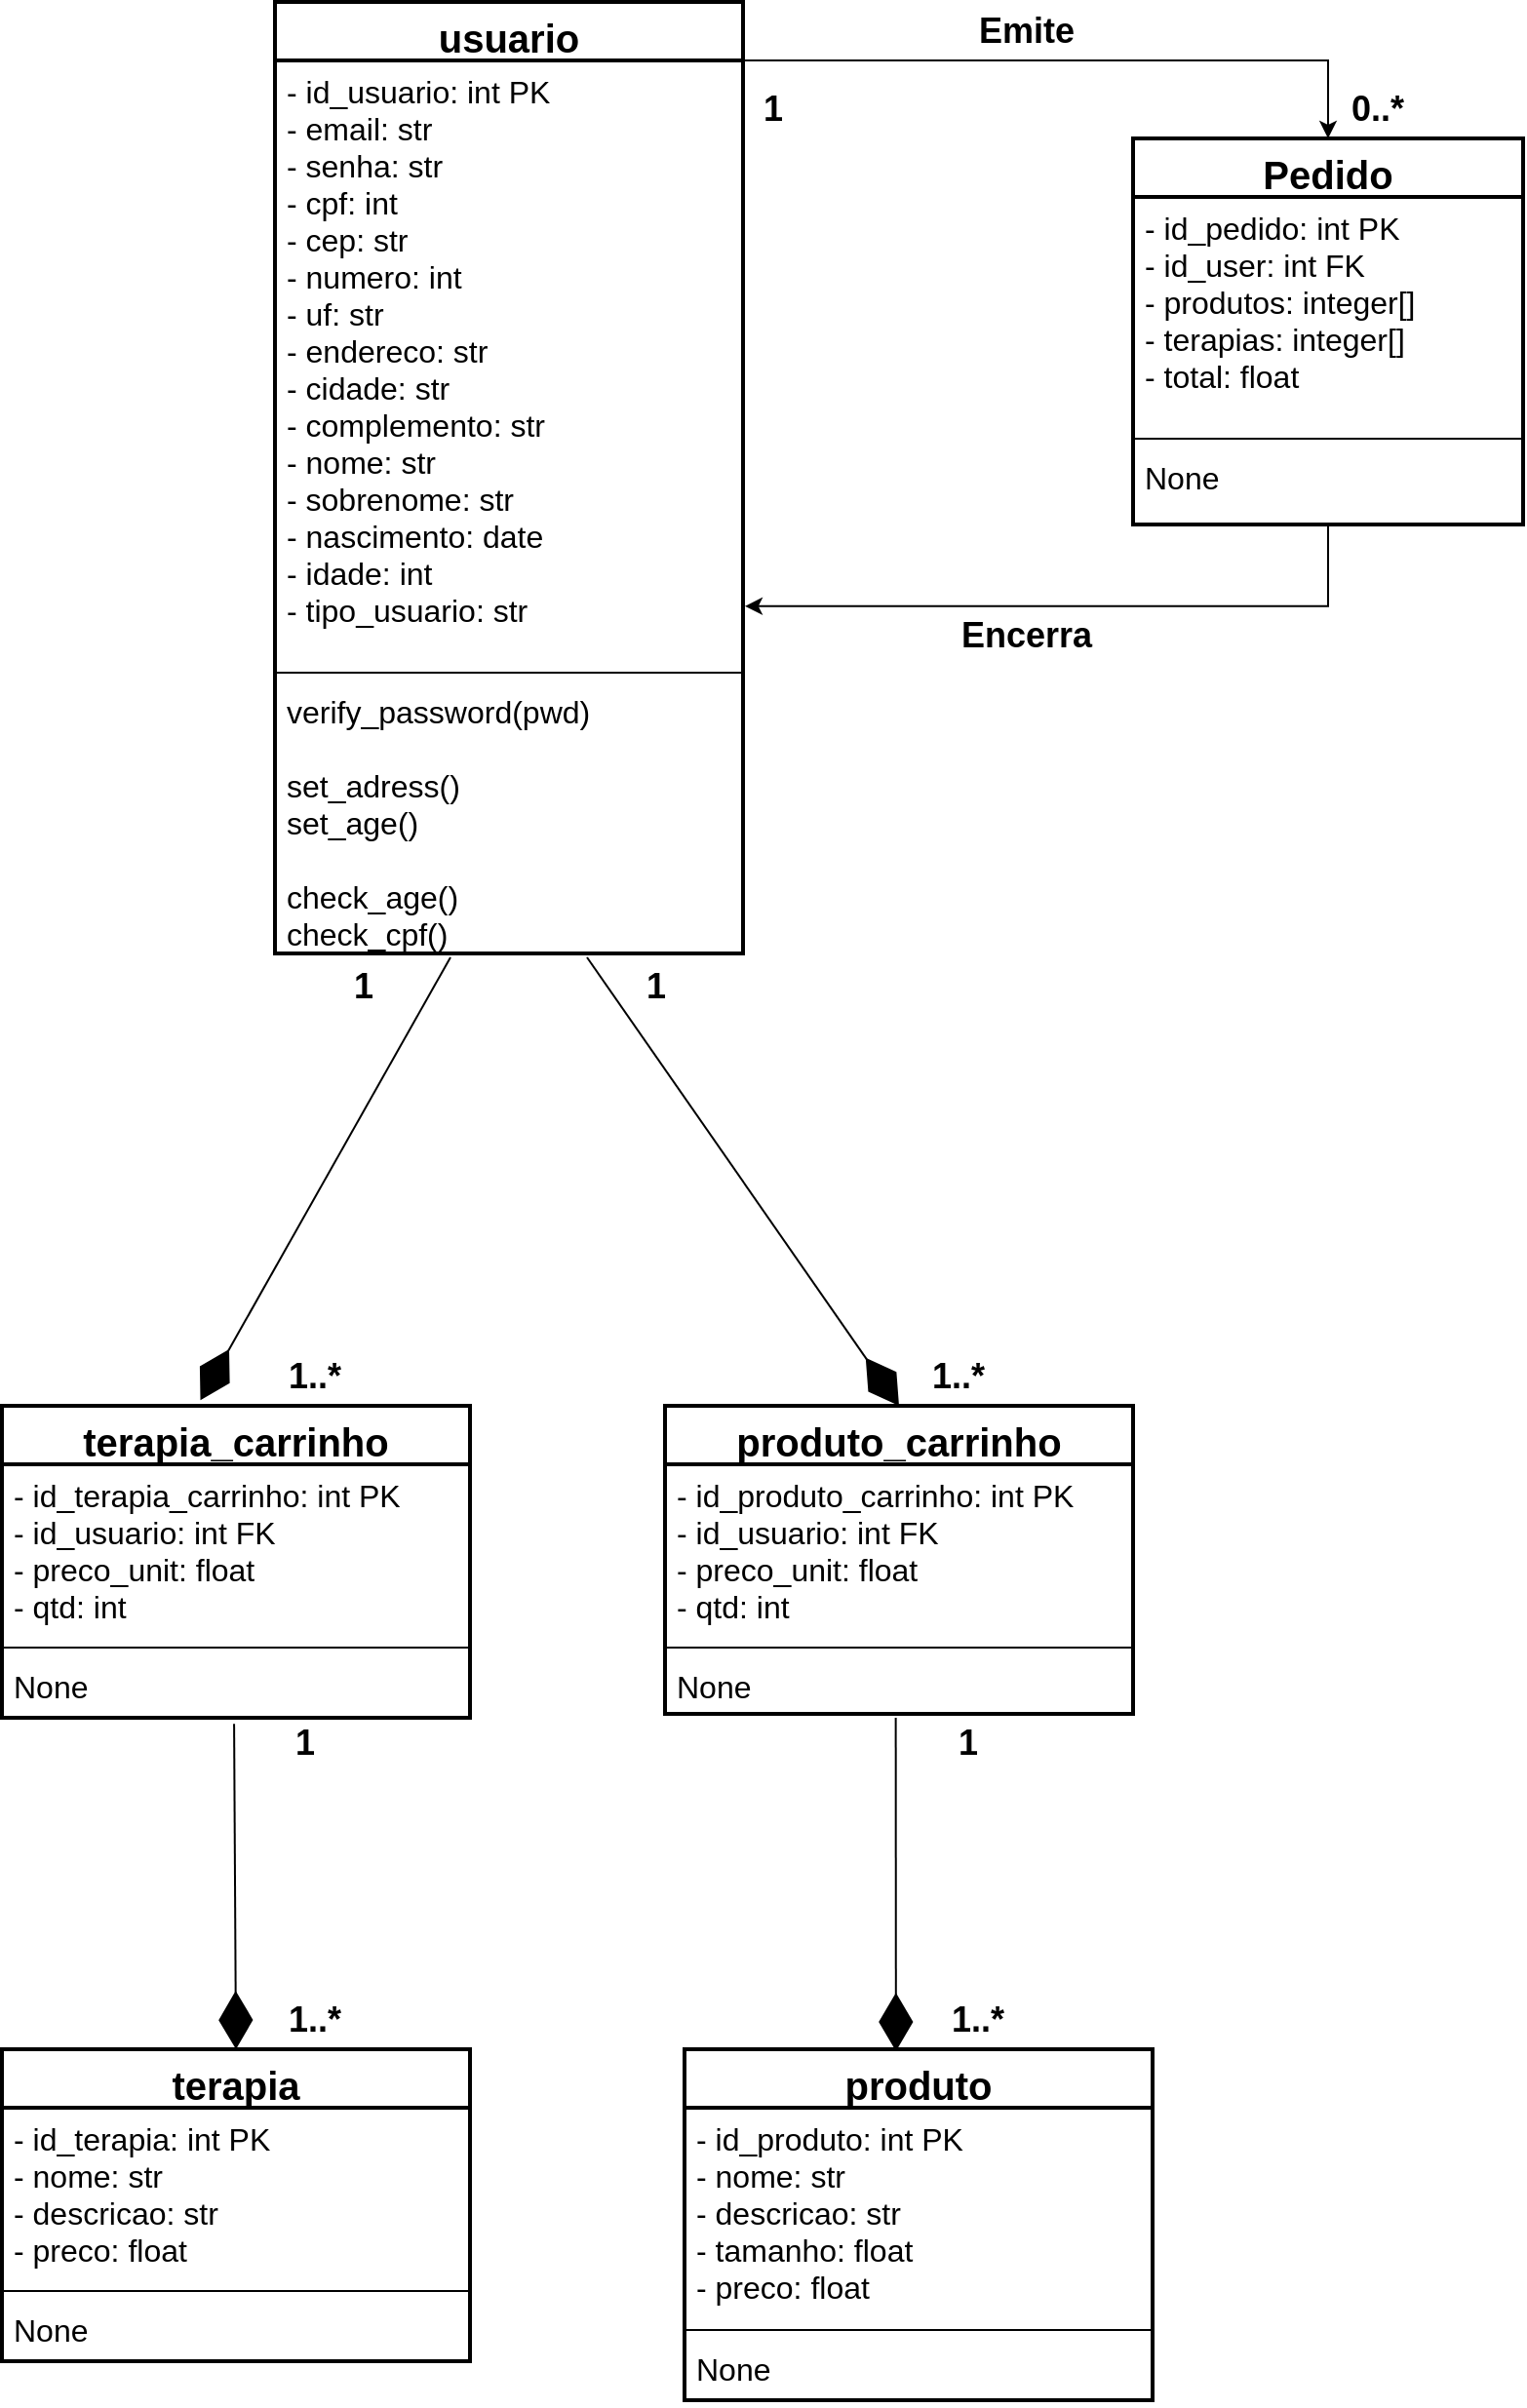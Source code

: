 <mxfile version="15.8.4" type="device" pages="3"><diagram id="fntY5NJteIdh2mDkMQc7" name="UML"><mxGraphModel dx="1350" dy="1978" grid="1" gridSize="10" guides="1" tooltips="1" connect="1" arrows="1" fold="1" page="1" pageScale="1" pageWidth="850" pageHeight="1100" math="0" shadow="0"><root><mxCell id="0"/><mxCell id="1" parent="0"/><mxCell id="HS4yT8Spio_Xcdn0OzpL-2" value="usuario" style="swimlane;fontStyle=1;align=center;verticalAlign=top;childLayout=stackLayout;horizontal=1;startSize=30;horizontalStack=0;resizeParent=1;resizeParentMax=0;resizeLast=0;collapsible=1;marginBottom=0;strokeWidth=2;fontSize=20;" parent="1" vertex="1"><mxGeometry x="520" y="-1070" width="240" height="488" as="geometry"/></mxCell><mxCell id="HS4yT8Spio_Xcdn0OzpL-3" value="- id_usuario: int PK&#10;- email: str&#10;- senha: str&#10;- cpf: int&#10;- cep: str&#10;- numero: int&#10;- uf: str&#10;- endereco: str&#10;- cidade: str&#10;- complemento: str&#10;- nome: str&#10;- sobrenome: str&#10;- nascimento: date&#10;- idade: int&#10;- tipo_usuario: str&#10;" style="text;strokeColor=none;fillColor=none;align=left;verticalAlign=top;spacingLeft=4;spacingRight=4;overflow=hidden;rotatable=0;points=[[0,0.5],[1,0.5]];portConstraint=eastwest;fontSize=16;" parent="HS4yT8Spio_Xcdn0OzpL-2" vertex="1"><mxGeometry y="30" width="240" height="310" as="geometry"/></mxCell><mxCell id="HS4yT8Spio_Xcdn0OzpL-4" value="" style="line;strokeWidth=1;fillColor=none;align=left;verticalAlign=middle;spacingTop=-1;spacingLeft=3;spacingRight=3;rotatable=0;labelPosition=right;points=[];portConstraint=eastwest;" parent="HS4yT8Spio_Xcdn0OzpL-2" vertex="1"><mxGeometry y="340" width="240" height="8" as="geometry"/></mxCell><mxCell id="HS4yT8Spio_Xcdn0OzpL-5" value="verify_password(pwd)&#10;&#10;set_adress()&#10;set_age()&#10;&#10;check_age()&#10;check_cpf()" style="text;strokeColor=none;fillColor=none;align=left;verticalAlign=top;spacingLeft=4;spacingRight=4;overflow=hidden;rotatable=0;points=[[0,0.5],[1,0.5]];portConstraint=eastwest;fontSize=16;" parent="HS4yT8Spio_Xcdn0OzpL-2" vertex="1"><mxGeometry y="348" width="240" height="140" as="geometry"/></mxCell><mxCell id="HS4yT8Spio_Xcdn0OzpL-10" value="produto" style="swimlane;fontStyle=1;align=center;verticalAlign=top;childLayout=stackLayout;horizontal=1;startSize=30;horizontalStack=0;resizeParent=1;resizeParentMax=0;resizeLast=0;collapsible=1;marginBottom=0;strokeWidth=2;fontSize=20;" parent="1" vertex="1"><mxGeometry x="730" y="-20" width="240" height="180" as="geometry"/></mxCell><mxCell id="HS4yT8Spio_Xcdn0OzpL-11" value="- id_produto: int PK&#10;- nome: str&#10;- descricao: str&#10;- tamanho: float&#10;- preco: float" style="text;strokeColor=none;fillColor=none;align=left;verticalAlign=top;spacingLeft=4;spacingRight=4;overflow=hidden;rotatable=0;points=[[0,0.5],[1,0.5]];portConstraint=eastwest;fontSize=16;" parent="HS4yT8Spio_Xcdn0OzpL-10" vertex="1"><mxGeometry y="30" width="240" height="110" as="geometry"/></mxCell><mxCell id="HS4yT8Spio_Xcdn0OzpL-12" value="" style="line;strokeWidth=1;fillColor=none;align=left;verticalAlign=middle;spacingTop=-1;spacingLeft=3;spacingRight=3;rotatable=0;labelPosition=right;points=[];portConstraint=eastwest;" parent="HS4yT8Spio_Xcdn0OzpL-10" vertex="1"><mxGeometry y="140" width="240" height="8" as="geometry"/></mxCell><mxCell id="HS4yT8Spio_Xcdn0OzpL-13" value="None" style="text;strokeColor=none;fillColor=none;align=left;verticalAlign=top;spacingLeft=4;spacingRight=4;overflow=hidden;rotatable=0;points=[[0,0.5],[1,0.5]];portConstraint=eastwest;fontSize=16;" parent="HS4yT8Spio_Xcdn0OzpL-10" vertex="1"><mxGeometry y="148" width="240" height="32" as="geometry"/></mxCell><mxCell id="Gp-Db6qw6VSTPyxpms0F-9" style="rounded=0;jumpSize=6;orthogonalLoop=1;jettySize=auto;html=1;entryX=0.5;entryY=0;entryDx=0;entryDy=0;fontSize=11;startArrow=none;startFill=0;endArrow=diamondThin;endFill=1;endSize=27;targetPerimeterSpacing=0;strokeColor=#000000;strokeWidth=1;verticalAlign=middle;sourcePerimeterSpacing=0;exitX=0.496;exitY=1.098;exitDx=0;exitDy=0;exitPerimeter=0;" parent="1" source="JqyD_HuYmGpgEK3dpyxA-4" target="HS4yT8Spio_Xcdn0OzpL-14" edge="1"><mxGeometry relative="1" as="geometry"><mxPoint x="488" y="-180" as="sourcePoint"/></mxGeometry></mxCell><mxCell id="HS4yT8Spio_Xcdn0OzpL-14" value="terapia" style="swimlane;fontStyle=1;align=center;verticalAlign=top;childLayout=stackLayout;horizontal=1;startSize=30;horizontalStack=0;resizeParent=1;resizeParentMax=0;resizeLast=0;collapsible=1;marginBottom=0;strokeWidth=2;fontSize=20;" parent="1" vertex="1"><mxGeometry x="380" y="-20" width="240" height="160" as="geometry"/></mxCell><mxCell id="HS4yT8Spio_Xcdn0OzpL-15" value="- id_terapia: int PK&#10;- nome: str&#10;- descricao: str&#10;- preco: float&#10;" style="text;strokeColor=none;fillColor=none;align=left;verticalAlign=top;spacingLeft=4;spacingRight=4;overflow=hidden;rotatable=0;points=[[0,0.5],[1,0.5]];portConstraint=eastwest;fontSize=16;" parent="HS4yT8Spio_Xcdn0OzpL-14" vertex="1"><mxGeometry y="30" width="240" height="90" as="geometry"/></mxCell><mxCell id="HS4yT8Spio_Xcdn0OzpL-16" value="" style="line;strokeWidth=1;fillColor=none;align=left;verticalAlign=middle;spacingTop=-1;spacingLeft=3;spacingRight=3;rotatable=0;labelPosition=right;points=[];portConstraint=eastwest;" parent="HS4yT8Spio_Xcdn0OzpL-14" vertex="1"><mxGeometry y="120" width="240" height="8" as="geometry"/></mxCell><mxCell id="HS4yT8Spio_Xcdn0OzpL-17" value="None" style="text;strokeColor=none;fillColor=none;align=left;verticalAlign=top;spacingLeft=4;spacingRight=4;overflow=hidden;rotatable=0;points=[[0,0.5],[1,0.5]];portConstraint=eastwest;fontSize=16;" parent="HS4yT8Spio_Xcdn0OzpL-14" vertex="1"><mxGeometry y="128" width="240" height="32" as="geometry"/></mxCell><mxCell id="JqyD_HuYmGpgEK3dpyxA-1" value="terapia_carrinho" style="swimlane;fontStyle=1;align=center;verticalAlign=top;childLayout=stackLayout;horizontal=1;startSize=30;horizontalStack=0;resizeParent=1;resizeParentMax=0;resizeLast=0;collapsible=1;marginBottom=0;strokeWidth=2;fontSize=20;" parent="1" vertex="1"><mxGeometry x="380" y="-350" width="240" height="160" as="geometry"/></mxCell><mxCell id="JqyD_HuYmGpgEK3dpyxA-2" value="- id_terapia_carrinho: int PK&#10;- id_usuario: int FK&#10;- preco_unit: float&#10;- qtd: int" style="text;strokeColor=none;fillColor=none;align=left;verticalAlign=top;spacingLeft=4;spacingRight=4;overflow=hidden;rotatable=0;points=[[0,0.5],[1,0.5]];portConstraint=eastwest;fontSize=16;" parent="JqyD_HuYmGpgEK3dpyxA-1" vertex="1"><mxGeometry y="30" width="240" height="90" as="geometry"/></mxCell><mxCell id="JqyD_HuYmGpgEK3dpyxA-3" value="" style="line;strokeWidth=1;fillColor=none;align=left;verticalAlign=middle;spacingTop=-1;spacingLeft=3;spacingRight=3;rotatable=0;labelPosition=right;points=[];portConstraint=eastwest;" parent="JqyD_HuYmGpgEK3dpyxA-1" vertex="1"><mxGeometry y="120" width="240" height="8" as="geometry"/></mxCell><mxCell id="JqyD_HuYmGpgEK3dpyxA-4" value="None" style="text;strokeColor=none;fillColor=none;align=left;verticalAlign=top;spacingLeft=4;spacingRight=4;overflow=hidden;rotatable=0;points=[[0,0.5],[1,0.5]];portConstraint=eastwest;fontSize=16;" parent="JqyD_HuYmGpgEK3dpyxA-1" vertex="1"><mxGeometry y="128" width="240" height="32" as="geometry"/></mxCell><mxCell id="JqyD_HuYmGpgEK3dpyxA-7" value="produto_carrinho" style="swimlane;fontStyle=1;align=center;verticalAlign=top;childLayout=stackLayout;horizontal=1;startSize=30;horizontalStack=0;resizeParent=1;resizeParentMax=0;resizeLast=0;collapsible=1;marginBottom=0;strokeWidth=2;fontSize=20;" parent="1" vertex="1"><mxGeometry x="720" y="-350" width="240" height="158" as="geometry"/></mxCell><mxCell id="JqyD_HuYmGpgEK3dpyxA-8" value="- id_produto_carrinho: int PK&#10;- id_usuario: int FK&#10;- preco_unit: float&#10;- qtd: int" style="text;strokeColor=none;fillColor=none;align=left;verticalAlign=top;spacingLeft=4;spacingRight=4;overflow=hidden;rotatable=0;points=[[0,0.5],[1,0.5]];portConstraint=eastwest;fontSize=16;" parent="JqyD_HuYmGpgEK3dpyxA-7" vertex="1"><mxGeometry y="30" width="240" height="90" as="geometry"/></mxCell><mxCell id="JqyD_HuYmGpgEK3dpyxA-9" value="" style="line;strokeWidth=1;fillColor=none;align=left;verticalAlign=middle;spacingTop=-1;spacingLeft=3;spacingRight=3;rotatable=0;labelPosition=right;points=[];portConstraint=eastwest;" parent="JqyD_HuYmGpgEK3dpyxA-7" vertex="1"><mxGeometry y="120" width="240" height="8" as="geometry"/></mxCell><mxCell id="JqyD_HuYmGpgEK3dpyxA-10" value="None" style="text;strokeColor=none;fillColor=none;align=left;verticalAlign=top;spacingLeft=4;spacingRight=4;overflow=hidden;rotatable=0;points=[[0,0.5],[1,0.5]];portConstraint=eastwest;fontSize=16;" parent="JqyD_HuYmGpgEK3dpyxA-7" vertex="1"><mxGeometry y="128" width="240" height="30" as="geometry"/></mxCell><mxCell id="Gp-Db6qw6VSTPyxpms0F-10" style="rounded=0;jumpSize=6;orthogonalLoop=1;jettySize=auto;html=1;entryX=0.408;entryY=0.006;entryDx=0;entryDy=0;fontSize=11;startArrow=none;startFill=0;endArrow=diamondThin;endFill=1;endSize=27;targetPerimeterSpacing=0;strokeColor=#000000;strokeWidth=1;verticalAlign=middle;sourcePerimeterSpacing=0;entryPerimeter=0;exitX=0.493;exitY=1.068;exitDx=0;exitDy=0;exitPerimeter=0;" parent="1" source="JqyD_HuYmGpgEK3dpyxA-10" edge="1"><mxGeometry relative="1" as="geometry"><mxPoint x="838" y="-190" as="sourcePoint"/><mxPoint x="838.42" y="-19.04" as="targetPoint"/></mxGeometry></mxCell><mxCell id="Gp-Db6qw6VSTPyxpms0F-11" style="rounded=0;jumpSize=6;orthogonalLoop=1;jettySize=auto;html=1;entryX=0.424;entryY=-0.018;entryDx=0;entryDy=0;fontSize=11;startArrow=none;startFill=0;endArrow=diamondThin;endFill=1;endSize=27;targetPerimeterSpacing=0;strokeColor=#000000;strokeWidth=1;verticalAlign=middle;sourcePerimeterSpacing=0;exitX=0.496;exitY=1.098;exitDx=0;exitDy=0;exitPerimeter=0;entryPerimeter=0;" parent="1" target="JqyD_HuYmGpgEK3dpyxA-1" edge="1"><mxGeometry relative="1" as="geometry"><mxPoint x="610" y="-580.004" as="sourcePoint"/><mxPoint x="610.96" y="-393.14" as="targetPoint"/></mxGeometry></mxCell><mxCell id="Gp-Db6qw6VSTPyxpms0F-12" style="rounded=0;jumpSize=6;orthogonalLoop=1;jettySize=auto;html=1;entryX=0.5;entryY=0;entryDx=0;entryDy=0;fontSize=11;startArrow=none;startFill=0;endArrow=diamondThin;endFill=1;endSize=27;targetPerimeterSpacing=0;strokeColor=#000000;strokeWidth=1;verticalAlign=middle;sourcePerimeterSpacing=0;exitX=0.496;exitY=1.098;exitDx=0;exitDy=0;exitPerimeter=0;" parent="1" target="JqyD_HuYmGpgEK3dpyxA-7" edge="1"><mxGeometry relative="1" as="geometry"><mxPoint x="680" y="-580.004" as="sourcePoint"/><mxPoint x="680.96" y="-393.14" as="targetPoint"/></mxGeometry></mxCell><mxCell id="Gp-Db6qw6VSTPyxpms0F-19" value="1..*" style="text;html=1;align=center;verticalAlign=middle;resizable=0;points=[];autosize=1;strokeColor=none;fillColor=none;fontSize=18;fontStyle=1" parent="1" vertex="1"><mxGeometry x="520" y="-50" width="40" height="30" as="geometry"/></mxCell><mxCell id="Gp-Db6qw6VSTPyxpms0F-20" value="1" style="text;html=1;align=center;verticalAlign=middle;resizable=0;points=[];autosize=1;strokeColor=none;fillColor=none;fontSize=18;fontStyle=1" parent="1" vertex="1"><mxGeometry x="520" y="-192" width="30" height="30" as="geometry"/></mxCell><mxCell id="Gp-Db6qw6VSTPyxpms0F-21" value="1" style="text;html=1;align=center;verticalAlign=middle;resizable=0;points=[];autosize=1;strokeColor=none;fillColor=none;fontSize=18;fontStyle=1" parent="1" vertex="1"><mxGeometry x="860" y="-192" width="30" height="30" as="geometry"/></mxCell><mxCell id="Gp-Db6qw6VSTPyxpms0F-22" value="1..*" style="text;html=1;align=center;verticalAlign=middle;resizable=0;points=[];autosize=1;strokeColor=none;fillColor=none;fontSize=18;fontStyle=1" parent="1" vertex="1"><mxGeometry x="860" y="-50" width="40" height="30" as="geometry"/></mxCell><mxCell id="Tpae4dDQtt-HjY9zi6gl-1" value="1" style="text;html=1;align=center;verticalAlign=middle;resizable=0;points=[];autosize=1;strokeColor=none;fillColor=none;fontSize=18;fontStyle=1" parent="1" vertex="1"><mxGeometry x="700" y="-580" width="30" height="30" as="geometry"/></mxCell><mxCell id="Tpae4dDQtt-HjY9zi6gl-2" value="1" style="text;html=1;align=center;verticalAlign=middle;resizable=0;points=[];autosize=1;strokeColor=none;fillColor=none;fontSize=18;fontStyle=1" parent="1" vertex="1"><mxGeometry x="550" y="-580" width="30" height="30" as="geometry"/></mxCell><mxCell id="Tpae4dDQtt-HjY9zi6gl-3" value="1..*" style="text;html=1;align=center;verticalAlign=middle;resizable=0;points=[];autosize=1;strokeColor=none;fillColor=none;fontSize=18;fontStyle=1" parent="1" vertex="1"><mxGeometry x="520" y="-380" width="40" height="30" as="geometry"/></mxCell><mxCell id="Tpae4dDQtt-HjY9zi6gl-4" value="1..*" style="text;html=1;align=center;verticalAlign=middle;resizable=0;points=[];autosize=1;strokeColor=none;fillColor=none;fontSize=18;fontStyle=1" parent="1" vertex="1"><mxGeometry x="850" y="-380" width="40" height="30" as="geometry"/></mxCell><mxCell id="lof0xYqfoegzWumBG-Jg-9" style="edgeStyle=orthogonalEdgeStyle;rounded=0;orthogonalLoop=1;jettySize=auto;html=1;entryX=1.004;entryY=0.903;entryDx=0;entryDy=0;entryPerimeter=0;strokeWidth=1;" parent="1" source="lof0xYqfoegzWumBG-Jg-1" target="HS4yT8Spio_Xcdn0OzpL-3" edge="1"><mxGeometry relative="1" as="geometry"><Array as="points"><mxPoint x="1060" y="-760"/></Array></mxGeometry></mxCell><mxCell id="lof0xYqfoegzWumBG-Jg-1" value="Pedido" style="swimlane;fontStyle=1;align=center;verticalAlign=top;childLayout=stackLayout;horizontal=1;startSize=30;horizontalStack=0;resizeParent=1;resizeParentMax=0;resizeLast=0;collapsible=1;marginBottom=0;strokeWidth=2;fontSize=20;" parent="1" vertex="1"><mxGeometry x="960" y="-1000" width="200" height="198" as="geometry"/></mxCell><mxCell id="lof0xYqfoegzWumBG-Jg-2" value="- id_pedido: int PK&#10;- id_user: int FK&#10;- produtos: integer[]&#10;- terapias: integer[]&#10;- total: float" style="text;strokeColor=none;fillColor=none;align=left;verticalAlign=top;spacingLeft=4;spacingRight=4;overflow=hidden;rotatable=0;points=[[0,0.5],[1,0.5]];portConstraint=eastwest;fontSize=16;" parent="lof0xYqfoegzWumBG-Jg-1" vertex="1"><mxGeometry y="30" width="200" height="120" as="geometry"/></mxCell><mxCell id="lof0xYqfoegzWumBG-Jg-3" value="" style="line;strokeWidth=1;fillColor=none;align=left;verticalAlign=middle;spacingTop=-1;spacingLeft=3;spacingRight=3;rotatable=0;labelPosition=right;points=[];portConstraint=eastwest;" parent="lof0xYqfoegzWumBG-Jg-1" vertex="1"><mxGeometry y="150" width="200" height="8" as="geometry"/></mxCell><mxCell id="lof0xYqfoegzWumBG-Jg-4" value="None" style="text;strokeColor=none;fillColor=none;align=left;verticalAlign=top;spacingLeft=4;spacingRight=4;overflow=hidden;rotatable=0;points=[[0,0.5],[1,0.5]];portConstraint=eastwest;fontSize=16;" parent="lof0xYqfoegzWumBG-Jg-1" vertex="1"><mxGeometry y="158" width="200" height="40" as="geometry"/></mxCell><mxCell id="lof0xYqfoegzWumBG-Jg-7" style="edgeStyle=orthogonalEdgeStyle;rounded=0;orthogonalLoop=1;jettySize=auto;html=1;entryX=0.5;entryY=0;entryDx=0;entryDy=0;strokeWidth=1;" parent="1" source="HS4yT8Spio_Xcdn0OzpL-3" target="lof0xYqfoegzWumBG-Jg-1" edge="1"><mxGeometry relative="1" as="geometry"><mxPoint x="1070" y="-1040" as="targetPoint"/><Array as="points"><mxPoint x="1060" y="-1040"/></Array></mxGeometry></mxCell><mxCell id="lof0xYqfoegzWumBG-Jg-10" value="1" style="text;html=1;align=center;verticalAlign=middle;resizable=0;points=[];autosize=1;strokeColor=none;fillColor=none;fontSize=18;fontStyle=1" parent="1" vertex="1"><mxGeometry x="760" y="-1030" width="30" height="30" as="geometry"/></mxCell><mxCell id="lof0xYqfoegzWumBG-Jg-11" value="0..*" style="text;html=1;align=center;verticalAlign=middle;resizable=0;points=[];autosize=1;strokeColor=none;fillColor=none;fontSize=18;fontStyle=1" parent="1" vertex="1"><mxGeometry x="1065" y="-1030" width="40" height="30" as="geometry"/></mxCell><mxCell id="lof0xYqfoegzWumBG-Jg-12" value="Emite" style="text;html=1;align=center;verticalAlign=middle;resizable=0;points=[];autosize=1;strokeColor=none;fillColor=none;fontSize=18;fontStyle=1" parent="1" vertex="1"><mxGeometry x="875" y="-1070" width="60" height="30" as="geometry"/></mxCell><mxCell id="lof0xYqfoegzWumBG-Jg-13" value="Encerra" style="text;html=1;align=center;verticalAlign=middle;resizable=0;points=[];autosize=1;strokeColor=none;fillColor=none;fontSize=18;fontStyle=1" parent="1" vertex="1"><mxGeometry x="865" y="-760" width="80" height="30" as="geometry"/></mxCell></root></mxGraphModel></diagram><diagram id="WZ64561F8C4ShOgw0wTv" name="Diagrama_Colaboracao"><mxGraphModel dx="2191" dy="1006" grid="1" gridSize="10" guides="1" tooltips="1" connect="1" arrows="1" fold="1" page="1" pageScale="1" pageWidth="850" pageHeight="1100" math="0" shadow="0"><root><mxCell id="XO6__p8ea_KrwUQoB0js-0"/><mxCell id="XO6__p8ea_KrwUQoB0js-1" parent="XO6__p8ea_KrwUQoB0js-0"/><mxCell id="d0MSWq1dBSmj16Bndwqk-0" value="Usuário" style="shape=umlActor;verticalLabelPosition=bottom;verticalAlign=top;html=1;outlineConnect=0;fontStyle=1;fontSize=14;strokeWidth=2;" vertex="1" parent="XO6__p8ea_KrwUQoB0js-1"><mxGeometry x="130" y="40" width="60" height="120" as="geometry"/></mxCell><mxCell id="d0MSWq1dBSmj16Bndwqk-1" value="" style="endArrow=none;dashed=1;html=1;fontSize=14;strokeWidth=2;" edge="1" parent="XO6__p8ea_KrwUQoB0js-1"><mxGeometry width="50" height="50" relative="1" as="geometry"><mxPoint x="160" y="1020" as="sourcePoint"/><mxPoint x="160" y="180" as="targetPoint"/></mxGeometry></mxCell><mxCell id="d0MSWq1dBSmj16Bndwqk-2" value="" style="rounded=0;whiteSpace=wrap;html=1;strokeWidth=2;fontSize=14;direction=south;fillOpacity=0;" vertex="1" parent="XO6__p8ea_KrwUQoB0js-1"><mxGeometry x="300" y="220" width="40" height="110" as="geometry"/></mxCell><mxCell id="d0MSWq1dBSmj16Bndwqk-3" value="" style="endArrow=block;html=1;strokeWidth=2;fontSize=14;endFill=1;endSize=15;" edge="1" parent="XO6__p8ea_KrwUQoB0js-1"><mxGeometry width="50" height="50" relative="1" as="geometry"><mxPoint x="160" y="220" as="sourcePoint"/><mxPoint x="310" y="220" as="targetPoint"/></mxGeometry></mxCell><mxCell id="d0MSWq1dBSmj16Bndwqk-4" value="Tela de login&lt;br&gt;{HTML}" style="rounded=0;whiteSpace=wrap;html=1;strokeWidth=2;fontSize=14;fontStyle=1" vertex="1" parent="XO6__p8ea_KrwUQoB0js-1"><mxGeometry x="250" y="50" width="140" height="80" as="geometry"/></mxCell><mxCell id="d0MSWq1dBSmj16Bndwqk-5" value="" style="endArrow=none;dashed=1;html=1;fontSize=14;strokeWidth=2;" edge="1" parent="XO6__p8ea_KrwUQoB0js-1"><mxGeometry width="50" height="50" relative="1" as="geometry"><mxPoint x="320" y="1030" as="sourcePoint"/><mxPoint x="319.5" y="130" as="targetPoint"/></mxGeometry></mxCell><mxCell id="d0MSWq1dBSmj16Bndwqk-6" value="login e senha" style="text;html=1;align=center;verticalAlign=middle;resizable=0;points=[];autosize=1;fontSize=14;fontStyle=1" vertex="1" parent="XO6__p8ea_KrwUQoB0js-1"><mxGeometry x="180" y="200" width="100" height="20" as="geometry"/></mxCell><mxCell id="d0MSWq1dBSmj16Bndwqk-7" value="" style="endArrow=block;html=1;strokeWidth=2;fontSize=14;endFill=1;endSize=15;" edge="1" parent="XO6__p8ea_KrwUQoB0js-1"><mxGeometry width="50" height="50" relative="1" as="geometry"><mxPoint x="160" y="380" as="sourcePoint"/><mxPoint x="320" y="380" as="targetPoint"/></mxGeometry></mxCell><mxCell id="d0MSWq1dBSmj16Bndwqk-8" value="login request" style="text;html=1;align=center;verticalAlign=middle;resizable=0;points=[];autosize=1;fontSize=14;fontStyle=1" vertex="1" parent="XO6__p8ea_KrwUQoB0js-1"><mxGeometry x="190" y="360" width="100" height="20" as="geometry"/></mxCell><mxCell id="d0MSWq1dBSmj16Bndwqk-9" value="" style="rounded=0;whiteSpace=wrap;html=1;strokeWidth=2;fontSize=14;direction=south;fillOpacity=0;" vertex="1" parent="XO6__p8ea_KrwUQoB0js-1"><mxGeometry x="300" y="380" width="40" height="570" as="geometry"/></mxCell><mxCell id="d0MSWq1dBSmj16Bndwqk-10" value="" style="endArrow=block;html=1;strokeWidth=2;fontSize=14;endFill=1;endSize=15;" edge="1" parent="XO6__p8ea_KrwUQoB0js-1"><mxGeometry width="50" height="50" relative="1" as="geometry"><mxPoint x="340" y="400" as="sourcePoint"/><mxPoint x="580" y="400" as="targetPoint"/></mxGeometry></mxCell><mxCell id="d0MSWq1dBSmj16Bndwqk-11" value="login(login, senha)" style="text;html=1;align=center;verticalAlign=middle;resizable=0;points=[];autosize=1;fontSize=14;fontStyle=1" vertex="1" parent="XO6__p8ea_KrwUQoB0js-1"><mxGeometry x="380" y="380" width="140" height="20" as="geometry"/></mxCell><mxCell id="d0MSWq1dBSmj16Bndwqk-12" value=":ServicoWeb" style="rounded=0;whiteSpace=wrap;html=1;strokeWidth=2;fontSize=14;fontStyle=1" vertex="1" parent="XO6__p8ea_KrwUQoB0js-1"><mxGeometry x="510" y="50" width="140" height="80" as="geometry"/></mxCell><mxCell id="d0MSWq1dBSmj16Bndwqk-13" value="" style="endArrow=none;dashed=1;html=1;fontSize=14;strokeWidth=2;" edge="1" parent="XO6__p8ea_KrwUQoB0js-1"><mxGeometry width="50" height="50" relative="1" as="geometry"><mxPoint x="580" y="1030" as="sourcePoint"/><mxPoint x="579.5" y="130" as="targetPoint"/></mxGeometry></mxCell><mxCell id="d0MSWq1dBSmj16Bndwqk-14" value="" style="rounded=0;whiteSpace=wrap;html=1;strokeWidth=2;fontSize=14;direction=south;fillOpacity=0;" vertex="1" parent="XO6__p8ea_KrwUQoB0js-1"><mxGeometry x="560" y="400" width="40" height="550" as="geometry"/></mxCell><mxCell id="d0MSWq1dBSmj16Bndwqk-15" value=":Usuario" style="rounded=0;whiteSpace=wrap;html=1;strokeWidth=2;fontSize=14;fontStyle=1" vertex="1" parent="XO6__p8ea_KrwUQoB0js-1"><mxGeometry x="901" y="50" width="140" height="80" as="geometry"/></mxCell><mxCell id="d0MSWq1dBSmj16Bndwqk-16" value="" style="endArrow=none;dashed=1;html=1;fontSize=14;strokeWidth=2;" edge="1" parent="XO6__p8ea_KrwUQoB0js-1"><mxGeometry width="50" height="50" relative="1" as="geometry"><mxPoint x="971" y="730" as="sourcePoint"/><mxPoint x="970.5" y="130" as="targetPoint"/></mxGeometry></mxCell><mxCell id="d0MSWq1dBSmj16Bndwqk-17" value="" style="endArrow=block;html=1;strokeWidth=2;fontSize=14;endFill=1;endSize=15;" edge="1" parent="XO6__p8ea_KrwUQoB0js-1"><mxGeometry width="50" height="50" relative="1" as="geometry"><mxPoint x="600" y="420" as="sourcePoint"/><mxPoint x="970" y="420" as="targetPoint"/></mxGeometry></mxCell><mxCell id="d0MSWq1dBSmj16Bndwqk-18" value="check_login = consultaUsuario(login, senha)" style="text;html=1;align=center;verticalAlign=middle;resizable=0;points=[];autosize=1;fontSize=14;fontStyle=1" vertex="1" parent="XO6__p8ea_KrwUQoB0js-1"><mxGeometry x="620" y="400" width="310" height="20" as="geometry"/></mxCell><mxCell id="d0MSWq1dBSmj16Bndwqk-19" value="" style="endArrow=none;dashed=1;html=1;strokeWidth=2;fontSize=14;endFill=0;startArrow=open;startFill=0;startSize=29;exitX=0.092;exitY=-0.087;exitDx=0;exitDy=0;exitPerimeter=0;" edge="1" parent="XO6__p8ea_KrwUQoB0js-1" source="d0MSWq1dBSmj16Bndwqk-14"><mxGeometry width="50" height="50" relative="1" as="geometry"><mxPoint x="610" y="450" as="sourcePoint"/><mxPoint x="970" y="450" as="targetPoint"/></mxGeometry></mxCell><mxCell id="d0MSWq1dBSmj16Bndwqk-20" value="True" style="text;html=1;align=center;verticalAlign=middle;resizable=0;points=[];autosize=1;fontSize=14;fontStyle=1" vertex="1" parent="XO6__p8ea_KrwUQoB0js-1"><mxGeometry x="740" y="430" width="50" height="20" as="geometry"/></mxCell><mxCell id="d0MSWq1dBSmj16Bndwqk-21" value="" style="rounded=0;whiteSpace=wrap;html=1;strokeWidth=2;fontSize=14;direction=south;fillOpacity=0;" vertex="1" parent="XO6__p8ea_KrwUQoB0js-1"><mxGeometry x="620" y="490" width="320" height="440" as="geometry"/></mxCell><mxCell id="d0MSWq1dBSmj16Bndwqk-22" value="check_login = True" style="rounded=0;whiteSpace=wrap;html=1;strokeWidth=1;fontSize=14;fontStyle=1" vertex="1" parent="XO6__p8ea_KrwUQoB0js-1"><mxGeometry x="620" y="490" width="130" height="30" as="geometry"/></mxCell><mxCell id="d0MSWq1dBSmj16Bndwqk-23" value="" style="endArrow=block;html=1;strokeWidth=2;fontSize=14;endFill=1;endSize=15;" edge="1" parent="XO6__p8ea_KrwUQoB0js-1"><mxGeometry width="50" height="50" relative="1" as="geometry"><mxPoint x="600" y="560" as="sourcePoint"/><mxPoint x="1060" y="560" as="targetPoint"/></mxGeometry></mxCell><mxCell id="d0MSWq1dBSmj16Bndwqk-24" value="&amp;lt;&amp;lt;create&amp;gt;&amp;gt;" style="text;html=1;align=center;verticalAlign=middle;resizable=0;points=[];autosize=1;fontSize=14;fontStyle=1" vertex="1" parent="XO6__p8ea_KrwUQoB0js-1"><mxGeometry x="735" y="540" width="90" height="20" as="geometry"/></mxCell><mxCell id="d0MSWq1dBSmj16Bndwqk-25" value="criar_tela()" style="text;html=1;align=center;verticalAlign=middle;resizable=0;points=[];autosize=1;fontSize=14;fontStyle=1" vertex="1" parent="XO6__p8ea_KrwUQoB0js-1"><mxGeometry x="740" y="560" width="90" height="20" as="geometry"/></mxCell><mxCell id="d0MSWq1dBSmj16Bndwqk-26" value=":TelaPrincipal" style="rounded=0;whiteSpace=wrap;html=1;strokeWidth=2;fontSize=14;fontStyle=1" vertex="1" parent="XO6__p8ea_KrwUQoB0js-1"><mxGeometry x="1060" y="520" width="140" height="80" as="geometry"/></mxCell><mxCell id="d0MSWq1dBSmj16Bndwqk-27" value="" style="endArrow=none;dashed=1;html=1;fontSize=14;strokeWidth=2;" edge="1" parent="XO6__p8ea_KrwUQoB0js-1"><mxGeometry width="50" height="50" relative="1" as="geometry"><mxPoint x="1129" y="730" as="sourcePoint"/><mxPoint x="1129.41" y="600" as="targetPoint"/></mxGeometry></mxCell><mxCell id="d0MSWq1dBSmj16Bndwqk-28" value="" style="endArrow=block;html=1;strokeWidth=2;fontSize=14;endFill=1;endSize=15;" edge="1" parent="XO6__p8ea_KrwUQoB0js-1"><mxGeometry width="50" height="50" relative="1" as="geometry"><mxPoint x="600" y="630" as="sourcePoint"/><mxPoint x="1130" y="630" as="targetPoint"/></mxGeometry></mxCell><mxCell id="d0MSWq1dBSmj16Bndwqk-29" value="mostrar_tela()" style="text;html=1;align=center;verticalAlign=middle;resizable=0;points=[];autosize=1;fontSize=14;fontStyle=1" vertex="1" parent="XO6__p8ea_KrwUQoB0js-1"><mxGeometry x="735" y="610" width="110" height="20" as="geometry"/></mxCell><mxCell id="d0MSWq1dBSmj16Bndwqk-30" value="rendering HTML" style="text;html=1;align=center;verticalAlign=middle;resizable=0;points=[];autosize=1;fontSize=14;fontStyle=1" vertex="1" parent="XO6__p8ea_KrwUQoB0js-1"><mxGeometry x="730" y="660" width="120" height="20" as="geometry"/></mxCell><mxCell id="d0MSWq1dBSmj16Bndwqk-31" value="" style="endArrow=none;dashed=1;html=1;strokeWidth=2;fontSize=14;endFill=0;startArrow=open;startFill=0;startSize=29;exitX=0.119;exitY=-0.005;exitDx=0;exitDy=0;exitPerimeter=0;" edge="1" parent="XO6__p8ea_KrwUQoB0js-1"><mxGeometry width="50" height="50" relative="1" as="geometry"><mxPoint x="600.0" y="681.17" as="sourcePoint"/><mxPoint x="1130" y="680" as="targetPoint"/></mxGeometry></mxCell><mxCell id="d0MSWq1dBSmj16Bndwqk-32" value="" style="endArrow=none;html=1;strokeWidth=2;fontSize=14;entryX=0.54;entryY=-0.003;entryDx=0;entryDy=0;entryPerimeter=0;exitX=0.538;exitY=1;exitDx=0;exitDy=0;exitPerimeter=0;" edge="1" parent="XO6__p8ea_KrwUQoB0js-1" source="d0MSWq1dBSmj16Bndwqk-21" target="d0MSWq1dBSmj16Bndwqk-21"><mxGeometry width="50" height="50" relative="1" as="geometry"><mxPoint x="600" y="900" as="sourcePoint"/><mxPoint x="650" y="840" as="targetPoint"/></mxGeometry></mxCell><mxCell id="d0MSWq1dBSmj16Bndwqk-33" value="check_login = False" style="text;html=1;align=center;verticalAlign=middle;resizable=0;points=[];autosize=1;fontSize=14;fontStyle=1" vertex="1" parent="XO6__p8ea_KrwUQoB0js-1"><mxGeometry x="700" y="730" width="150" height="20" as="geometry"/></mxCell><mxCell id="d0MSWq1dBSmj16Bndwqk-34" value="" style="endArrow=block;html=1;strokeWidth=2;fontSize=14;endFill=1;endSize=15;entryX=0;entryY=0.5;entryDx=0;entryDy=0;" edge="1" parent="XO6__p8ea_KrwUQoB0js-1" target="d0MSWq1dBSmj16Bndwqk-37"><mxGeometry width="50" height="50" relative="1" as="geometry"><mxPoint x="600" y="780" as="sourcePoint"/><mxPoint x="1060.0" y="780" as="targetPoint"/></mxGeometry></mxCell><mxCell id="d0MSWq1dBSmj16Bndwqk-35" value="&amp;lt;&amp;lt;create&amp;gt;&amp;gt;" style="text;html=1;align=center;verticalAlign=middle;resizable=0;points=[];autosize=1;fontSize=14;fontStyle=1" vertex="1" parent="XO6__p8ea_KrwUQoB0js-1"><mxGeometry x="845" y="760" width="90" height="20" as="geometry"/></mxCell><mxCell id="d0MSWq1dBSmj16Bndwqk-36" value="criar_tela()" style="text;html=1;align=center;verticalAlign=middle;resizable=0;points=[];autosize=1;fontSize=14;fontStyle=1" vertex="1" parent="XO6__p8ea_KrwUQoB0js-1"><mxGeometry x="850" y="780" width="90" height="20" as="geometry"/></mxCell><mxCell id="d0MSWq1dBSmj16Bndwqk-37" value=":MensagemErro" style="rounded=0;whiteSpace=wrap;html=1;strokeWidth=2;fontSize=14;fontStyle=1" vertex="1" parent="XO6__p8ea_KrwUQoB0js-1"><mxGeometry x="1290" y="740" width="140" height="80" as="geometry"/></mxCell><mxCell id="d0MSWq1dBSmj16Bndwqk-38" value="" style="endArrow=block;html=1;strokeWidth=2;fontSize=14;endFill=1;endSize=15;" edge="1" parent="XO6__p8ea_KrwUQoB0js-1"><mxGeometry width="50" height="50" relative="1" as="geometry"><mxPoint x="600" y="850" as="sourcePoint"/><mxPoint x="1360" y="850" as="targetPoint"/></mxGeometry></mxCell><mxCell id="d0MSWq1dBSmj16Bndwqk-39" value="mostrar_tela('Usuário ou senha incorretos')" style="text;html=1;align=center;verticalAlign=middle;resizable=0;points=[];autosize=1;fontSize=14;fontStyle=1" vertex="1" parent="XO6__p8ea_KrwUQoB0js-1"><mxGeometry x="760" y="830" width="310" height="20" as="geometry"/></mxCell><mxCell id="d0MSWq1dBSmj16Bndwqk-40" value="rendering HTML" style="text;html=1;align=center;verticalAlign=middle;resizable=0;points=[];autosize=1;fontSize=14;fontStyle=1" vertex="1" parent="XO6__p8ea_KrwUQoB0js-1"><mxGeometry x="820" y="880" width="120" height="20" as="geometry"/></mxCell><mxCell id="d0MSWq1dBSmj16Bndwqk-41" value="" style="endArrow=none;dashed=1;html=1;strokeWidth=2;fontSize=14;endFill=0;startArrow=open;startFill=0;startSize=29;exitX=0.119;exitY=-0.005;exitDx=0;exitDy=0;exitPerimeter=0;" edge="1" parent="XO6__p8ea_KrwUQoB0js-1"><mxGeometry width="50" height="50" relative="1" as="geometry"><mxPoint x="600" y="901.17" as="sourcePoint"/><mxPoint x="1360" y="900" as="targetPoint"/></mxGeometry></mxCell><mxCell id="d0MSWq1dBSmj16Bndwqk-42" value="" style="endArrow=none;dashed=1;html=1;fontSize=14;strokeWidth=2;" edge="1" parent="XO6__p8ea_KrwUQoB0js-1"><mxGeometry width="50" height="50" relative="1" as="geometry"><mxPoint x="1359.41" y="950" as="sourcePoint"/><mxPoint x="1359.82" y="820" as="targetPoint"/></mxGeometry></mxCell><mxCell id="d0MSWq1dBSmj16Bndwqk-43" value="rendering HTML" style="text;html=1;align=center;verticalAlign=middle;resizable=0;points=[];autosize=1;fontSize=14;fontStyle=1" vertex="1" parent="XO6__p8ea_KrwUQoB0js-1"><mxGeometry x="390" y="790" width="120" height="20" as="geometry"/></mxCell><mxCell id="d0MSWq1dBSmj16Bndwqk-44" value="" style="endArrow=none;dashed=1;html=1;strokeWidth=2;fontSize=14;endFill=0;startArrow=open;startFill=0;startSize=29;exitX=0.119;exitY=-0.005;exitDx=0;exitDy=0;exitPerimeter=0;" edge="1" parent="XO6__p8ea_KrwUQoB0js-1"><mxGeometry width="50" height="50" relative="1" as="geometry"><mxPoint x="340" y="811.17" as="sourcePoint"/><mxPoint x="560" y="810" as="targetPoint"/></mxGeometry></mxCell><mxCell id="d0MSWq1dBSmj16Bndwqk-45" value="rendering HTML" style="text;html=1;align=center;verticalAlign=middle;resizable=0;points=[];autosize=1;fontSize=14;fontStyle=1" vertex="1" parent="XO6__p8ea_KrwUQoB0js-1"><mxGeometry x="180" y="860.0" width="120" height="20" as="geometry"/></mxCell><mxCell id="d0MSWq1dBSmj16Bndwqk-46" value="" style="endArrow=none;dashed=1;html=1;strokeWidth=2;fontSize=14;endFill=0;startArrow=open;startFill=0;startSize=29;exitX=0.119;exitY=-0.005;exitDx=0;exitDy=0;exitPerimeter=0;" edge="1" parent="XO6__p8ea_KrwUQoB0js-1"><mxGeometry width="50" height="50" relative="1" as="geometry"><mxPoint x="155" y="879.81" as="sourcePoint"/><mxPoint x="295" y="878.82" as="targetPoint"/></mxGeometry></mxCell></root></mxGraphModel></diagram><diagram id="X_-21OmS3VY3J1ilk-iT" name="Diagrama_Sequencia"><mxGraphModel dx="2191" dy="1006" grid="1" gridSize="10" guides="1" tooltips="1" connect="1" arrows="1" fold="1" page="1" pageScale="1" pageWidth="850" pageHeight="1100" math="0" shadow="0"><root><mxCell id="RDajCJTeLwxd_F6_mOhj-0"/><mxCell id="RDajCJTeLwxd_F6_mOhj-1" parent="RDajCJTeLwxd_F6_mOhj-0"/><mxCell id="5po5EMI7y-Ub3Hde7LSz-0" value="Cliente" style="shape=umlActor;verticalLabelPosition=bottom;verticalAlign=top;html=1;outlineConnect=0;strokeWidth=2;fontStyle=1;fontSize=16;" vertex="1" parent="RDajCJTeLwxd_F6_mOhj-1"><mxGeometry x="120" y="40" width="50" height="100" as="geometry"/></mxCell><mxCell id="5po5EMI7y-Ub3Hde7LSz-1" value="" style="rounded=0;whiteSpace=wrap;html=1;strokeWidth=2;fontSize=16;direction=south;" vertex="1" parent="RDajCJTeLwxd_F6_mOhj-1"><mxGeometry x="125" y="240" width="40" height="730" as="geometry"/></mxCell><mxCell id="5po5EMI7y-Ub3Hde7LSz-2" value="" style="endArrow=none;dashed=1;html=1;fontSize=16;fontStyle=0;strokeWidth=2;" edge="1" parent="RDajCJTeLwxd_F6_mOhj-1"><mxGeometry width="50" height="50" relative="1" as="geometry"><mxPoint x="145" y="240" as="sourcePoint"/><mxPoint x="144.5" y="170" as="targetPoint"/></mxGeometry></mxCell><mxCell id="5po5EMI7y-Ub3Hde7LSz-3" value="" style="endArrow=none;dashed=1;html=1;fontSize=16;fontStyle=0;strokeWidth=2;" edge="1" parent="RDajCJTeLwxd_F6_mOhj-1"><mxGeometry width="50" height="50" relative="1" as="geometry"><mxPoint x="144.91" y="1040" as="sourcePoint"/><mxPoint x="144.41" y="970" as="targetPoint"/></mxGeometry></mxCell><mxCell id="5po5EMI7y-Ub3Hde7LSz-4" value="&lt;b&gt;carrinho:Chart&lt;/b&gt;" style="rounded=0;whiteSpace=wrap;html=1;strokeWidth=2;fontSize=16;" vertex="1" parent="RDajCJTeLwxd_F6_mOhj-1"><mxGeometry x="890" y="60" width="160" height="60" as="geometry"/></mxCell><mxCell id="5po5EMI7y-Ub3Hde7LSz-5" value="" style="endArrow=block;html=1;strokeWidth=2;fontSize=16;endFill=1;exitX=0.035;exitY=1.017;exitDx=0;exitDy=0;exitPerimeter=0;entryX=0.994;entryY=1;entryDx=0;entryDy=0;entryPerimeter=0;" edge="1" parent="RDajCJTeLwxd_F6_mOhj-1" source="5po5EMI7y-Ub3Hde7LSz-6" target="5po5EMI7y-Ub3Hde7LSz-6"><mxGeometry width="50" height="50" relative="1" as="geometry"><mxPoint x="240" y="280" as="sourcePoint"/><mxPoint x="319" y="260" as="targetPoint"/></mxGeometry></mxCell><mxCell id="5po5EMI7y-Ub3Hde7LSz-6" value="&lt;b&gt;Selecionar produto&lt;/b&gt;" style="text;html=1;align=center;verticalAlign=middle;resizable=0;points=[];autosize=1;fontSize=16;" vertex="1" parent="RDajCJTeLwxd_F6_mOhj-1"><mxGeometry x="160" y="240" width="160" height="20" as="geometry"/></mxCell><mxCell id="5po5EMI7y-Ub3Hde7LSz-7" value="" style="endArrow=none;dashed=1;html=1;fontSize=16;fontStyle=0;strokeWidth=2;" edge="1" parent="RDajCJTeLwxd_F6_mOhj-1"><mxGeometry width="50" height="50" relative="1" as="geometry"><mxPoint x="969" y="240" as="sourcePoint"/><mxPoint x="969" y="120" as="targetPoint"/></mxGeometry></mxCell><mxCell id="5po5EMI7y-Ub3Hde7LSz-8" value="" style="endArrow=block;html=1;strokeWidth=2;fontSize=16;endFill=1;exitX=0.001;exitY=0.983;exitDx=0;exitDy=0;exitPerimeter=0;" edge="1" parent="RDajCJTeLwxd_F6_mOhj-1" source="5po5EMI7y-Ub3Hde7LSz-9"><mxGeometry width="50" height="50" relative="1" as="geometry"><mxPoint x="1030" y="290" as="sourcePoint"/><mxPoint x="1355" y="270" as="targetPoint"/></mxGeometry></mxCell><mxCell id="5po5EMI7y-Ub3Hde7LSz-9" value="&lt;b&gt;Adicionar produto: add_product(id_product)&lt;/b&gt;" style="text;html=1;align=center;verticalAlign=middle;resizable=0;points=[];autosize=1;fontSize=16;" vertex="1" parent="RDajCJTeLwxd_F6_mOhj-1"><mxGeometry x="990" y="250" width="350" height="20" as="geometry"/></mxCell><mxCell id="5po5EMI7y-Ub3Hde7LSz-10" value="" style="rounded=0;whiteSpace=wrap;html=1;strokeWidth=2;fontSize=16;direction=south;" vertex="1" parent="RDajCJTeLwxd_F6_mOhj-1"><mxGeometry x="950" y="240" width="40" height="120" as="geometry"/></mxCell><mxCell id="5po5EMI7y-Ub3Hde7LSz-11" value="" style="ellipse;whiteSpace=wrap;html=1;aspect=fixed;strokeWidth=2;fontSize=16;" vertex="1" parent="RDajCJTeLwxd_F6_mOhj-1"><mxGeometry x="305" y="50" width="80" height="80" as="geometry"/></mxCell><mxCell id="5po5EMI7y-Ub3Hde7LSz-12" value="" style="endArrow=none;html=1;strokeWidth=2;fontSize=16;" edge="1" parent="RDajCJTeLwxd_F6_mOhj-1"><mxGeometry width="50" height="50" relative="1" as="geometry"><mxPoint x="275" y="120" as="sourcePoint"/><mxPoint x="275" y="65" as="targetPoint"/></mxGeometry></mxCell><mxCell id="5po5EMI7y-Ub3Hde7LSz-13" value="" style="endArrow=none;html=1;strokeWidth=2;fontSize=16;entryX=0;entryY=0.5;entryDx=0;entryDy=0;" edge="1" parent="RDajCJTeLwxd_F6_mOhj-1" target="5po5EMI7y-Ub3Hde7LSz-11"><mxGeometry width="50" height="50" relative="1" as="geometry"><mxPoint x="275" y="90" as="sourcePoint"/><mxPoint x="295" y="60" as="targetPoint"/></mxGeometry></mxCell><mxCell id="5po5EMI7y-Ub3Hde7LSz-14" value="&lt;b&gt;Interface_Site&lt;/b&gt;" style="text;html=1;align=center;verticalAlign=middle;resizable=0;points=[];autosize=1;fontSize=16;" vertex="1" parent="RDajCJTeLwxd_F6_mOhj-1"><mxGeometry x="270" y="150" width="120" height="20" as="geometry"/></mxCell><mxCell id="5po5EMI7y-Ub3Hde7LSz-15" value="" style="endArrow=none;dashed=1;html=1;fontSize=16;fontStyle=0;strokeWidth=2;" edge="1" parent="RDajCJTeLwxd_F6_mOhj-1"><mxGeometry width="50" height="50" relative="1" as="geometry"><mxPoint x="340.16" y="240" as="sourcePoint"/><mxPoint x="339.66" y="170" as="targetPoint"/></mxGeometry></mxCell><mxCell id="5po5EMI7y-Ub3Hde7LSz-16" value="" style="rounded=0;whiteSpace=wrap;html=1;strokeWidth=2;fontSize=16;direction=south;" vertex="1" parent="RDajCJTeLwxd_F6_mOhj-1"><mxGeometry x="320" y="240" width="40" height="730" as="geometry"/></mxCell><mxCell id="5po5EMI7y-Ub3Hde7LSz-17" value="" style="endArrow=block;html=1;strokeWidth=2;fontSize=16;endFill=1;exitX=0.04;exitY=1.033;exitDx=0;exitDy=0;exitPerimeter=0;entryX=1.033;entryY=1.06;entryDx=0;entryDy=0;entryPerimeter=0;" edge="1" parent="RDajCJTeLwxd_F6_mOhj-1" source="5po5EMI7y-Ub3Hde7LSz-18" target="5po5EMI7y-Ub3Hde7LSz-18"><mxGeometry width="50" height="50" relative="1" as="geometry"><mxPoint x="435" y="278.68" as="sourcePoint"/><mxPoint x="515" y="258.68" as="targetPoint"/></mxGeometry></mxCell><mxCell id="5po5EMI7y-Ub3Hde7LSz-18" value="&lt;b&gt;Selecionar produto&lt;/b&gt;" style="text;html=1;align=center;verticalAlign=middle;resizable=0;points=[];autosize=1;fontSize=16;" vertex="1" parent="RDajCJTeLwxd_F6_mOhj-1"><mxGeometry x="355" y="240" width="160" height="20" as="geometry"/></mxCell><mxCell id="5po5EMI7y-Ub3Hde7LSz-19" value="" style="ellipse;whiteSpace=wrap;html=1;aspect=fixed;strokeWidth=2;fontSize=16;" vertex="1" parent="RDajCJTeLwxd_F6_mOhj-1"><mxGeometry x="505" y="50" width="80" height="80" as="geometry"/></mxCell><mxCell id="5po5EMI7y-Ub3Hde7LSz-20" value="&lt;b&gt;Gerenciador_Sistema&lt;/b&gt;" style="text;html=1;align=center;verticalAlign=middle;resizable=0;points=[];autosize=1;fontSize=16;" vertex="1" parent="RDajCJTeLwxd_F6_mOhj-1"><mxGeometry x="440" y="150" width="180" height="20" as="geometry"/></mxCell><mxCell id="5po5EMI7y-Ub3Hde7LSz-21" value="" style="endArrow=none;dashed=1;html=1;fontSize=16;fontStyle=0;strokeWidth=2;" edge="1" parent="RDajCJTeLwxd_F6_mOhj-1"><mxGeometry width="50" height="50" relative="1" as="geometry"><mxPoint x="540.16" y="240" as="sourcePoint"/><mxPoint x="539.66" y="170" as="targetPoint"/></mxGeometry></mxCell><mxCell id="5po5EMI7y-Ub3Hde7LSz-22" value="" style="rounded=0;whiteSpace=wrap;html=1;strokeWidth=2;fontSize=16;direction=south;" vertex="1" parent="RDajCJTeLwxd_F6_mOhj-1"><mxGeometry x="520" y="240" width="40" height="730" as="geometry"/></mxCell><mxCell id="5po5EMI7y-Ub3Hde7LSz-23" value="" style="endArrow=open;html=1;strokeWidth=1;fontSize=16;endFill=0;entryX=0.5;entryY=0;entryDx=0;entryDy=0;endSize=15;" edge="1" parent="RDajCJTeLwxd_F6_mOhj-1"><mxGeometry width="50" height="50" relative="1" as="geometry"><mxPoint x="545" y="50" as="sourcePoint"/><mxPoint x="540" y="50" as="targetPoint"/><Array as="points"><mxPoint x="550" y="50"/><mxPoint x="540" y="50"/></Array></mxGeometry></mxCell><mxCell id="5po5EMI7y-Ub3Hde7LSz-24" value="&lt;b&gt;produto01:Product&lt;/b&gt;" style="rounded=0;whiteSpace=wrap;html=1;strokeWidth=2;fontSize=16;" vertex="1" parent="RDajCJTeLwxd_F6_mOhj-1"><mxGeometry x="1295" y="60" width="160" height="60" as="geometry"/></mxCell><mxCell id="5po5EMI7y-Ub3Hde7LSz-25" value="" style="endArrow=none;dashed=1;html=1;fontSize=16;fontStyle=0;strokeWidth=2;" edge="1" parent="RDajCJTeLwxd_F6_mOhj-1"><mxGeometry width="50" height="50" relative="1" as="geometry"><mxPoint x="1374" y="240" as="sourcePoint"/><mxPoint x="1374" y="120" as="targetPoint"/></mxGeometry></mxCell><mxCell id="5po5EMI7y-Ub3Hde7LSz-26" value="" style="rounded=0;whiteSpace=wrap;html=1;strokeWidth=2;fontSize=16;direction=south;" vertex="1" parent="RDajCJTeLwxd_F6_mOhj-1"><mxGeometry x="1355" y="240" width="40" height="80" as="geometry"/></mxCell><mxCell id="5po5EMI7y-Ub3Hde7LSz-27" value="" style="endArrow=block;html=1;strokeWidth=2;fontSize=16;endFill=1;exitX=0.001;exitY=0.983;exitDx=0;exitDy=0;exitPerimeter=0;entryX=0.25;entryY=1;entryDx=0;entryDy=0;" edge="1" parent="RDajCJTeLwxd_F6_mOhj-1" source="5po5EMI7y-Ub3Hde7LSz-28" target="5po5EMI7y-Ub3Hde7LSz-10"><mxGeometry width="50" height="50" relative="1" as="geometry"><mxPoint x="550" y="289.65" as="sourcePoint"/><mxPoint x="875" y="269.65" as="targetPoint"/></mxGeometry></mxCell><mxCell id="5po5EMI7y-Ub3Hde7LSz-28" value="&lt;b&gt;Adicionar produto no carrinho&lt;/b&gt;" style="text;html=1;align=center;verticalAlign=middle;resizable=0;points=[];autosize=1;fontSize=16;" vertex="1" parent="RDajCJTeLwxd_F6_mOhj-1"><mxGeometry x="560" y="250.0" width="250" height="20" as="geometry"/></mxCell><mxCell id="5po5EMI7y-Ub3Hde7LSz-29" value="" style="endArrow=none;html=1;strokeWidth=2;fontSize=16;endFill=0;startArrow=open;startFill=0;dashed=1;endSize=20;startSize=15;" edge="1" parent="RDajCJTeLwxd_F6_mOhj-1"><mxGeometry width="50" height="50" relative="1" as="geometry"><mxPoint x="1020" y="300" as="sourcePoint"/><mxPoint x="1354.65" y="300.34" as="targetPoint"/></mxGeometry></mxCell><mxCell id="5po5EMI7y-Ub3Hde7LSz-30" value="&lt;b&gt;id_product: int&lt;/b&gt;" style="text;html=1;align=center;verticalAlign=middle;resizable=0;points=[];autosize=1;fontSize=16;" vertex="1" parent="RDajCJTeLwxd_F6_mOhj-1"><mxGeometry x="1105" y="300" width="130" height="20" as="geometry"/></mxCell><mxCell id="5po5EMI7y-Ub3Hde7LSz-31" value="" style="rounded=0;whiteSpace=wrap;html=1;strokeWidth=2;fontSize=16;direction=south;" vertex="1" parent="RDajCJTeLwxd_F6_mOhj-1"><mxGeometry x="990" y="280" width="30" height="40" as="geometry"/></mxCell><mxCell id="5po5EMI7y-Ub3Hde7LSz-32" value="" style="endArrow=none;html=1;strokeWidth=2;fontSize=16;endFill=0;startArrow=open;startFill=0;dashed=1;exitX=0.5;exitY=0;exitDx=0;exitDy=0;entryX=0.647;entryY=1.085;entryDx=0;entryDy=0;entryPerimeter=0;endSize=20;startSize=15;" edge="1" parent="RDajCJTeLwxd_F6_mOhj-1" source="5po5EMI7y-Ub3Hde7LSz-35" target="5po5EMI7y-Ub3Hde7LSz-10"><mxGeometry width="50" height="50" relative="1" as="geometry"><mxPoint x="600" y="319" as="sourcePoint"/><mxPoint x="880" y="319" as="targetPoint"/></mxGeometry></mxCell><mxCell id="5po5EMI7y-Ub3Hde7LSz-33" value="" style="endArrow=none;html=1;strokeWidth=2;fontSize=16;endFill=0;exitX=0.04;exitY=1.033;exitDx=0;exitDy=0;exitPerimeter=0;entryX=1.033;entryY=1.06;entryDx=0;entryDy=0;entryPerimeter=0;startArrow=open;startFill=0;dashed=1;startSize=15;" edge="1" parent="RDajCJTeLwxd_F6_mOhj-1"><mxGeometry width="50" height="50" relative="1" as="geometry"><mxPoint x="360.0" y="340.0" as="sourcePoint"/><mxPoint x="518.88" y="340.54" as="targetPoint"/></mxGeometry></mxCell><mxCell id="5po5EMI7y-Ub3Hde7LSz-34" value="" style="endArrow=none;html=1;strokeWidth=2;fontSize=16;endFill=0;exitX=0.04;exitY=1.033;exitDx=0;exitDy=0;exitPerimeter=0;startArrow=open;startFill=0;dashed=1;startSize=15;" edge="1" parent="RDajCJTeLwxd_F6_mOhj-1"><mxGeometry width="50" height="50" relative="1" as="geometry"><mxPoint x="165" y="360" as="sourcePoint"/><mxPoint x="320" y="361" as="targetPoint"/></mxGeometry></mxCell><mxCell id="5po5EMI7y-Ub3Hde7LSz-35" value="" style="rounded=0;whiteSpace=wrap;html=1;strokeWidth=2;fontSize=16;direction=south;" vertex="1" parent="RDajCJTeLwxd_F6_mOhj-1"><mxGeometry x="560" y="300" width="30" height="40" as="geometry"/></mxCell><mxCell id="5po5EMI7y-Ub3Hde7LSz-36" value="&lt;b&gt;Produto adicionado&lt;/b&gt;" style="text;html=1;align=center;verticalAlign=middle;resizable=0;points=[];autosize=1;fontSize=16;" vertex="1" parent="RDajCJTeLwxd_F6_mOhj-1"><mxGeometry x="650" y="300" width="170" height="20" as="geometry"/></mxCell><mxCell id="5po5EMI7y-Ub3Hde7LSz-37" value="&lt;b&gt;Produto adicionado&lt;/b&gt;" style="text;html=1;align=center;verticalAlign=middle;resizable=0;points=[];autosize=1;fontSize=16;" vertex="1" parent="RDajCJTeLwxd_F6_mOhj-1"><mxGeometry x="360" y="310" width="170" height="20" as="geometry"/></mxCell><mxCell id="5po5EMI7y-Ub3Hde7LSz-38" value="&lt;b&gt;Produto adicionado&lt;/b&gt;" style="text;html=1;align=center;verticalAlign=middle;resizable=0;points=[];autosize=1;fontSize=16;" vertex="1" parent="RDajCJTeLwxd_F6_mOhj-1"><mxGeometry x="160" y="330" width="170" height="20" as="geometry"/></mxCell><mxCell id="5po5EMI7y-Ub3Hde7LSz-39" value="" style="endArrow=block;html=1;strokeWidth=2;fontSize=16;endFill=1;entryX=0.038;entryY=1.025;entryDx=0;entryDy=0;entryPerimeter=0;" edge="1" parent="RDajCJTeLwxd_F6_mOhj-1"><mxGeometry width="50" height="50" relative="1" as="geometry"><mxPoint x="170" y="721" as="sourcePoint"/><mxPoint x="319" y="721.28" as="targetPoint"/></mxGeometry></mxCell><mxCell id="5po5EMI7y-Ub3Hde7LSz-40" value="&lt;b&gt;Pagar produto&lt;/b&gt;" style="text;html=1;align=center;verticalAlign=middle;resizable=0;points=[];autosize=1;fontSize=16;" vertex="1" parent="RDajCJTeLwxd_F6_mOhj-1"><mxGeometry x="180" y="700" width="120" height="20" as="geometry"/></mxCell><mxCell id="5po5EMI7y-Ub3Hde7LSz-41" value="" style="endArrow=none;html=1;strokeWidth=2;fontSize=16;endFill=0;exitX=0.04;exitY=1.033;exitDx=0;exitDy=0;exitPerimeter=0;startArrow=open;startFill=0;dashed=1;startSize=15;" edge="1" parent="RDajCJTeLwxd_F6_mOhj-1"><mxGeometry width="50" height="50" relative="1" as="geometry"><mxPoint x="165" y="780" as="sourcePoint"/><mxPoint x="320" y="781" as="targetPoint"/></mxGeometry></mxCell><mxCell id="5po5EMI7y-Ub3Hde7LSz-42" value="" style="endArrow=block;html=1;strokeWidth=2;fontSize=16;endFill=1;exitX=0.659;exitY=-0.045;exitDx=0;exitDy=0;exitPerimeter=0;entryX=0.038;entryY=1.025;entryDx=0;entryDy=0;entryPerimeter=0;" edge="1" parent="RDajCJTeLwxd_F6_mOhj-1" source="5po5EMI7y-Ub3Hde7LSz-16"><mxGeometry width="50" height="50" relative="1" as="geometry"><mxPoint x="440" y="740" as="sourcePoint"/><mxPoint x="519" y="721.28" as="targetPoint"/></mxGeometry></mxCell><mxCell id="5po5EMI7y-Ub3Hde7LSz-43" value="&lt;b&gt;Pagar produto&lt;/b&gt;" style="text;html=1;align=center;verticalAlign=middle;resizable=0;points=[];autosize=1;fontSize=16;" vertex="1" parent="RDajCJTeLwxd_F6_mOhj-1"><mxGeometry x="380" y="700" width="120" height="20" as="geometry"/></mxCell><mxCell id="5po5EMI7y-Ub3Hde7LSz-44" value="" style="endArrow=none;html=1;strokeWidth=2;fontSize=16;endFill=0;exitX=0.04;exitY=1.033;exitDx=0;exitDy=0;exitPerimeter=0;entryX=1.033;entryY=1.06;entryDx=0;entryDy=0;entryPerimeter=0;startArrow=open;startFill=0;dashed=1;startSize=15;" edge="1" parent="RDajCJTeLwxd_F6_mOhj-1"><mxGeometry width="50" height="50" relative="1" as="geometry"><mxPoint x="360" y="780" as="sourcePoint"/><mxPoint x="518.88" y="780.54" as="targetPoint"/></mxGeometry></mxCell><mxCell id="5po5EMI7y-Ub3Hde7LSz-45" value="&lt;b&gt;Nota Fiscal&lt;br&gt;e&lt;br&gt;Código de&lt;br&gt;Rastreio&lt;br&gt;&lt;/b&gt;" style="text;html=1;align=center;verticalAlign=middle;resizable=0;points=[];autosize=1;fontSize=16;" vertex="1" parent="RDajCJTeLwxd_F6_mOhj-1"><mxGeometry x="390" y="780" width="100" height="80" as="geometry"/></mxCell><mxCell id="5po5EMI7y-Ub3Hde7LSz-46" value="" style="endArrow=none;dashed=1;html=1;fontSize=16;fontStyle=0;strokeWidth=2;exitX=0;exitY=0.5;exitDx=0;exitDy=0;" edge="1" parent="RDajCJTeLwxd_F6_mOhj-1" source="5po5EMI7y-Ub3Hde7LSz-47"><mxGeometry width="50" height="50" relative="1" as="geometry"><mxPoint x="969.41" y="480" as="sourcePoint"/><mxPoint x="969.41" y="360" as="targetPoint"/></mxGeometry></mxCell><mxCell id="5po5EMI7y-Ub3Hde7LSz-47" value="" style="rounded=0;whiteSpace=wrap;html=1;strokeWidth=2;fontSize=16;direction=south;" vertex="1" parent="RDajCJTeLwxd_F6_mOhj-1"><mxGeometry x="950" y="670" width="40" height="120" as="geometry"/></mxCell><mxCell id="5po5EMI7y-Ub3Hde7LSz-48" value="" style="endArrow=block;html=1;strokeWidth=2;fontSize=16;endFill=1;exitX=0.001;exitY=0.983;exitDx=0;exitDy=0;exitPerimeter=0;entryX=0.414;entryY=1;entryDx=0;entryDy=0;entryPerimeter=0;" edge="1" parent="RDajCJTeLwxd_F6_mOhj-1" source="5po5EMI7y-Ub3Hde7LSz-49" target="5po5EMI7y-Ub3Hde7LSz-47"><mxGeometry width="50" height="50" relative="1" as="geometry"><mxPoint x="550" y="739.65" as="sourcePoint"/><mxPoint x="875.0" y="719.65" as="targetPoint"/></mxGeometry></mxCell><mxCell id="5po5EMI7y-Ub3Hde7LSz-49" value="&lt;b&gt;Finalizar compra do carrinho: purchase(id_user)&lt;/b&gt;" style="text;html=1;align=center;verticalAlign=middle;resizable=0;points=[];autosize=1;fontSize=16;" vertex="1" parent="RDajCJTeLwxd_F6_mOhj-1"><mxGeometry x="560" y="700" width="380" height="20" as="geometry"/></mxCell><mxCell id="5po5EMI7y-Ub3Hde7LSz-50" value="" style="endArrow=none;html=1;strokeWidth=2;fontSize=16;endFill=0;startArrow=open;startFill=0;dashed=1;exitX=0.5;exitY=0;exitDx=0;exitDy=0;entryX=0.828;entryY=1.085;entryDx=0;entryDy=0;entryPerimeter=0;endSize=20;startSize=15;" edge="1" parent="RDajCJTeLwxd_F6_mOhj-1" source="5po5EMI7y-Ub3Hde7LSz-51" target="5po5EMI7y-Ub3Hde7LSz-47"><mxGeometry width="50" height="50" relative="1" as="geometry"><mxPoint x="600" y="769" as="sourcePoint"/><mxPoint x="880.0" y="769" as="targetPoint"/></mxGeometry></mxCell><mxCell id="5po5EMI7y-Ub3Hde7LSz-51" value="" style="rounded=0;whiteSpace=wrap;html=1;strokeWidth=2;fontSize=16;direction=south;" vertex="1" parent="RDajCJTeLwxd_F6_mOhj-1"><mxGeometry x="560" y="750" width="30" height="40" as="geometry"/></mxCell><mxCell id="5po5EMI7y-Ub3Hde7LSz-52" value="&lt;b&gt;Pedido finalizado: str&lt;/b&gt;" style="text;html=1;align=center;verticalAlign=middle;resizable=0;points=[];autosize=1;fontSize=16;" vertex="1" parent="RDajCJTeLwxd_F6_mOhj-1"><mxGeometry x="660" y="750" width="180" height="20" as="geometry"/></mxCell><mxCell id="5po5EMI7y-Ub3Hde7LSz-53" value="" style="endArrow=none;dashed=1;html=1;fontSize=16;fontStyle=0;strokeWidth=2;" edge="1" parent="RDajCJTeLwxd_F6_mOhj-1"><mxGeometry width="50" height="50" relative="1" as="geometry"><mxPoint x="970" y="970" as="sourcePoint"/><mxPoint x="969.5" y="790" as="targetPoint"/></mxGeometry></mxCell><mxCell id="5po5EMI7y-Ub3Hde7LSz-54" value="&lt;b&gt;Nota Fiscal&lt;br&gt;e&lt;br&gt;Código de&lt;br&gt;Rastreio&lt;br&gt;&lt;/b&gt;" style="text;html=1;align=center;verticalAlign=middle;resizable=0;points=[];autosize=1;fontSize=16;" vertex="1" parent="RDajCJTeLwxd_F6_mOhj-1"><mxGeometry x="190" y="780" width="100" height="80" as="geometry"/></mxCell></root></mxGraphModel></diagram></mxfile>